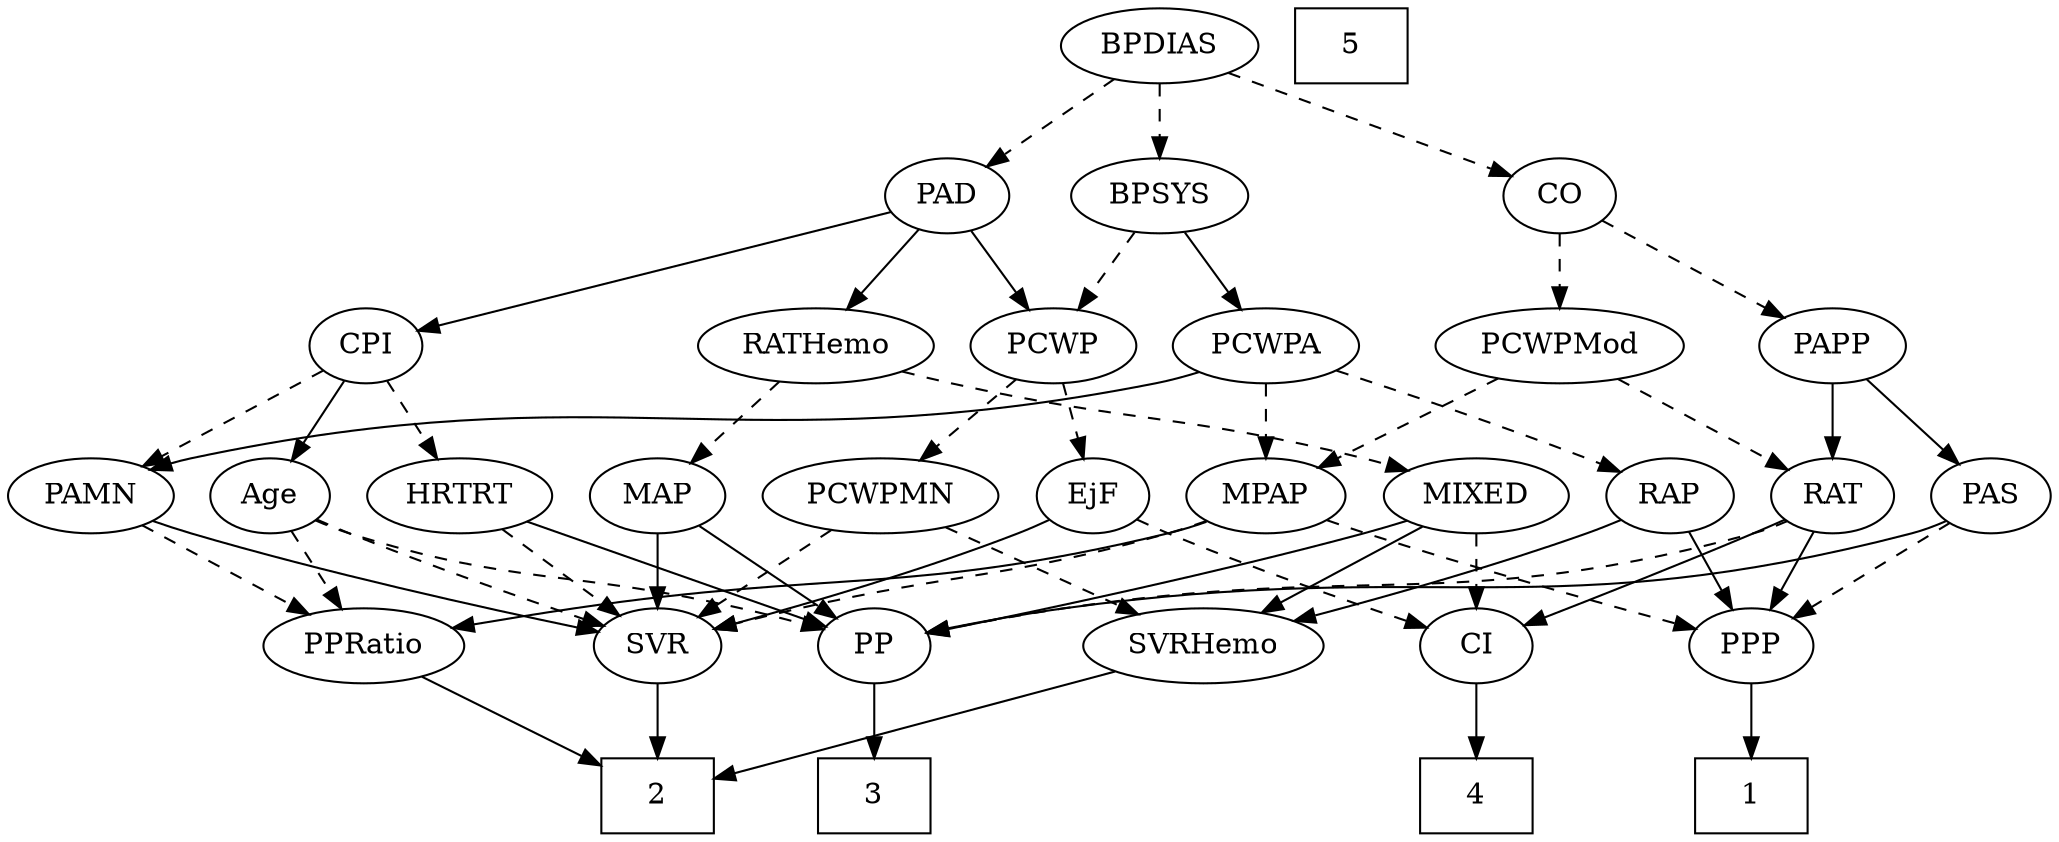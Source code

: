 strict digraph {
	graph [bb="0,0,915.4,396"];
	node [label="\N"];
	1	[height=0.5,
		pos="779.4,18",
		shape=box,
		width=0.75];
	2	[height=0.5,
		pos="290.4,18",
		shape=box,
		width=0.75];
	3	[height=0.5,
		pos="389.4,18",
		shape=box,
		width=0.75];
	4	[height=0.5,
		pos="657.4,18",
		shape=box,
		width=0.75];
	5	[height=0.5,
		pos="602.4,378",
		shape=box,
		width=0.75];
	Age	[height=0.5,
		pos="117.4,162",
		width=0.75];
	SVR	[height=0.5,
		pos="290.4,90",
		width=0.77632];
	Age -> SVR	[pos="e,266.43,99.677 138.6,150.68 143.43,148.41 148.57,146.07 153.4,144 188.26,129.05 228.85,113.58 256.76,103.24",
		style=dashed];
	PP	[height=0.5,
		pos="389.4,90",
		width=0.75];
	Age -> PP	[pos="e,365.05,98.061 137.99,150.25 142.94,147.96 148.28,145.71 153.4,144 228.29,118.96 250.61,126.45 327.4,108 336.46,105.82 346.22,103.25 \
355.24,100.78",
		style=dashed];
	PPRatio	[height=0.5,
		pos="161.4,90",
		width=1.1013];
	Age -> PPRatio	[pos="e,150.84,107.8 127.38,145.12 132.68,136.68 139.33,126.1 145.34,116.55",
		style=dashed];
	EjF	[height=0.5,
		pos="484.4,162",
		width=0.75];
	EjF -> SVR	[pos="e,315.35,98.376 463.26,150.51 458.42,148.25 453.27,145.96 448.4,144 406.74,127.24 357.52,111.32 325.22,101.39",
		style=solid];
	CI	[height=0.5,
		pos="657.4,90",
		width=0.75];
	EjF -> CI	[pos="e,633.92,99.496 505.6,150.68 510.43,148.41 515.57,146.07 520.4,144 555.47,128.96 596.34,113.4 624.26,103.06",
		style=dashed];
	RAP	[height=0.5,
		pos="743.4,162",
		width=0.77632];
	SVRHemo	[height=0.5,
		pos="536.4,90",
		width=1.3902];
	RAP -> SVRHemo	[pos="e,575.03,101.51 721.68,150.46 716.71,148.21 711.41,145.93 706.4,144 666.07,128.52 619.13,114.16 584.8,104.29",
		style=solid];
	PPP	[height=0.5,
		pos="779.4,90",
		width=0.75];
	RAP -> PPP	[pos="e,771.09,107.15 751.75,144.76 756.11,136.28 761.54,125.71 766.44,116.2",
		style=solid];
	MIXED	[height=0.5,
		pos="657.4,162",
		width=1.1193];
	MIXED -> SVRHemo	[pos="e,561.62,105.59 633.78,147.34 615.77,136.92 590.7,122.42 570.51,110.74",
		style=solid];
	MIXED -> PP	[pos="e,414.9,96.334 627.22,150.02 621.03,147.91 614.53,145.8 608.4,144 544.29,125.17 468.23,107.87 424.72,98.446",
		style=solid];
	MIXED -> CI	[pos="e,657.4,108.1 657.4,143.7 657.4,135.98 657.4,126.71 657.4,118.11",
		style=dashed];
	MPAP	[height=0.5,
		pos="564.4,162",
		width=0.97491];
	MPAP -> SVR	[pos="e,315.46,98.079 538.1,150.07 532.33,147.89 526.2,145.74 520.4,144 447.65,122.25 427.18,125.9 353.4,108 344.28,105.79 334.46,103.23 \
325.36,100.78",
		style=dashed];
	MPAP -> PPP	[pos="e,755.16,97.947 591.28,150.28 596.91,148.13 602.83,145.94 608.4,144 655.56,127.6 710.86,110.91 745.52,100.76",
		style=dashed];
	MPAP -> PPRatio	[pos="e,197.15,98.026 538.2,149.73 532.42,147.56 526.27,145.51 520.4,144 404.42,114.22 371.64,126.88 253.4,108 238.28,105.59 221.82,102.64 \
207.06,99.892",
		style=solid];
	BPSYS	[height=0.5,
		pos="515.4,306",
		width=1.0471];
	PCWPA	[height=0.5,
		pos="564.4,234",
		width=1.1555];
	BPSYS -> PCWPA	[pos="e,552.75,251.63 526.76,288.76 532.74,280.23 540.19,269.58 546.88,260.02",
		style=solid];
	PCWP	[height=0.5,
		pos="469.4,234",
		width=0.97491];
	BPSYS -> PCWP	[pos="e,480.22,251.47 504.5,288.41 498.94,279.95 492.06,269.49 485.88,260.08",
		style=dashed];
	PAD	[height=0.5,
		pos="422.4,306",
		width=0.79437];
	RATHemo	[height=0.5,
		pos="367.4,234",
		width=1.3721];
	PAD -> RATHemo	[pos="e,380.34,251.47 410.19,289.46 403.27,280.65 394.45,269.43 386.62,259.46",
		style=solid];
	CPI	[height=0.5,
		pos="160.4,234",
		width=0.75];
	PAD -> CPI	[pos="e,185.22,241.63 396.32,298.03 348.87,285.36 248.44,258.52 195.21,244.3",
		style=solid];
	PAD -> PCWP	[pos="e,458.45,251.31 433.06,289.12 438.87,280.47 446.18,269.58 452.72,259.83",
		style=solid];
	CO	[height=0.5,
		pos="695.4,306",
		width=0.75];
	PCWPMod	[height=0.5,
		pos="695.4,234",
		width=1.4443];
	CO -> PCWPMod	[pos="e,695.4,252.1 695.4,287.7 695.4,279.98 695.4,270.71 695.4,262.11",
		style=dashed];
	PAPP	[height=0.5,
		pos="816.4,234",
		width=0.88464];
	CO -> PAPP	[pos="e,794.65,247.58 715.11,293.6 734.29,282.5 763.73,265.47 785.93,252.63",
		style=dashed];
	PAS	[height=0.5,
		pos="888.4,162",
		width=0.75];
	PAS -> PP	[pos="e,414.7,96.552 867.93,149.85 862.97,147.57 857.59,145.43 852.4,144 690.96,99.592 643.11,131.91 477.4,108 459.96,105.48 440.74,101.87 \
424.72,98.62",
		style=solid];
	PAS -> PPP	[pos="e,798.17,103.05 869.41,148.81 852.06,137.67 826.21,121.06 806.65,108.5",
		style=dashed];
	PAMN	[height=0.5,
		pos="36.397,162",
		width=1.011];
	PAMN -> SVR	[pos="e,264.39,96.601 63.831,150.07 69.592,147.94 75.661,145.8 81.397,144 141.31,125.15 212.46,108.24 254.39,98.829",
		style=solid];
	PAMN -> PPRatio	[pos="e,137.45,104.41 59.615,148 79.014,137.13 106.9,121.52 128.58,109.38",
		style=dashed];
	RATHemo -> MIXED	[pos="e,627.54,174.1 403.77,221.79 410.91,219.75 418.36,217.72 425.4,216 505.92,196.32 528.38,201.64 608.4,180 611.53,179.15 614.74,178.21 \
617.96,177.21",
		style=dashed];
	MAP	[height=0.5,
		pos="290.4,162",
		width=0.84854];
	RATHemo -> MAP	[pos="e,306.49,177.63 349.92,217.12 339.33,207.48 325.66,195.06 314.09,184.54",
		style=dashed];
	CPI -> Age	[pos="e,127.12,178.82 150.64,217.12 145.25,208.34 138.44,197.26 132.4,187.42",
		style=solid];
	CPI -> PAMN	[pos="e,59.65,176.13 140.47,221.75 121.1,210.82 91.344,194.02 68.604,181.18",
		style=dashed];
	HRTRT	[height=0.5,
		pos="202.4,162",
		width=1.1013];
	CPI -> HRTRT	[pos="e,192.32,179.8 169.93,217.12 174.99,208.68 181.33,198.1 187.07,188.55",
		style=dashed];
	RAT	[height=0.5,
		pos="816.4,162",
		width=0.75827];
	RAT -> PP	[pos="e,414.73,96.399 795.9,149.93 790.94,147.65 785.58,145.49 780.4,144 650.05,106.56 611.39,128.88 477.4,108 459.99,105.29 440.77,101.65 \
424.75,98.436",
		style=dashed];
	RAT -> PPP	[pos="e,787.93,107.15 807.82,144.76 803.33,136.28 797.75,125.71 792.72,116.2",
		style=solid];
	RAT -> CI	[pos="e,679.72,100.35 794.75,150.63 790.03,148.41 785.06,146.1 780.4,144 749.53,130.07 713.96,114.83 689.04,104.28",
		style=solid];
	SVR -> 2	[pos="e,290.4,36.104 290.4,71.697 290.4,63.983 290.4,54.712 290.4,46.112",
		style=solid];
	PCWPMod -> MPAP	[pos="e,587.99,175.61 668.25,218.5 647.53,207.42 618.9,192.13 596.95,180.39",
		style=dashed];
	PCWPMod -> RAT	[pos="e,796.37,174.59 721.06,218.15 740.55,206.88 767.36,191.37 787.59,179.67",
		style=dashed];
	PCWPA -> RAP	[pos="e,721.6,173.34 595.68,222.07 624.62,211.78 668.73,195.66 706.4,180 708.26,179.23 710.16,178.41 712.08,177.58",
		style=dashed];
	PCWPA -> MPAP	[pos="e,564.4,180.1 564.4,215.7 564.4,207.98 564.4,198.71 564.4,190.11",
		style=dashed];
	PCWPA -> PAMN	[pos="e,63.15,174.49 533.98,221.55 527.28,219.39 520.16,217.39 513.4,216 324.67,177.26 269.33,222.45 81.397,180 78.571,179.36 75.685,178.58 \
72.807,177.72",
		style=solid];
	PCWPMN	[height=0.5,
		pos="389.4,162",
		width=1.3902];
	PCWPMN -> SVR	[pos="e,308.66,103.91 367.43,145.46 352.53,134.93 332.75,120.94 316.96,109.78",
		style=dashed];
	PCWPMN -> SVRHemo	[pos="e,507.41,104.8 418.44,147.17 441.29,136.29 473.33,121.03 498.25,109.17",
		style=dashed];
	SVRHemo -> 2	[pos="e,317.68,26.762 498.5,78.216 452.01,64.988 373.72,42.709 327.57,29.577",
		style=solid];
	BPDIAS	[height=0.5,
		pos="515.4,378",
		width=1.1735];
	BPDIAS -> BPSYS	[pos="e,515.4,324.1 515.4,359.7 515.4,351.98 515.4,342.71 515.4,334.11",
		style=dashed];
	BPDIAS -> PAD	[pos="e,440.03,320.27 495.22,361.81 481.46,351.46 463.13,337.66 448.3,326.49",
		style=dashed];
	BPDIAS -> CO	[pos="e,672.6,315.86 545.52,365.28 577.99,352.66 629.49,332.63 662.87,319.65",
		style=dashed];
	MAP -> SVR	[pos="e,290.4,108.1 290.4,143.7 290.4,135.98 290.4,126.71 290.4,118.11",
		style=solid];
	MAP -> PP	[pos="e,371.37,103.75 309.48,147.5 324.7,136.74 346.18,121.56 363.03,109.64",
		style=solid];
	PP -> 3	[pos="e,389.4,36.104 389.4,71.697 389.4,63.983 389.4,54.712 389.4,46.112",
		style=solid];
	PPP -> 1	[pos="e,779.4,36.104 779.4,71.697 779.4,63.983 779.4,54.712 779.4,46.112",
		style=solid];
	PPRatio -> 2	[pos="e,263.24,33.734 185.96,75.669 205.28,65.187 232.48,50.429 254.27,38.602",
		style=solid];
	PCWP -> EjF	[pos="e,480.69,180.28 473.03,216.05 474.7,208.26 476.72,198.82 478.59,190.08",
		style=dashed];
	PCWP -> PCWPMN	[pos="e,407.45,178.8 452.43,218.15 441.6,208.67 427.34,196.2 415.12,185.51",
		style=dashed];
	CI -> 4	[pos="e,657.4,36.104 657.4,71.697 657.4,63.983 657.4,54.712 657.4,46.112",
		style=solid];
	PAPP -> PAS	[pos="e,873.64,177.35 831.67,218.15 841.73,208.37 855.07,195.4 866.28,184.5",
		style=solid];
	PAPP -> RAT	[pos="e,816.4,180.1 816.4,215.7 816.4,207.98 816.4,198.71 816.4,190.11",
		style=solid];
	HRTRT -> SVR	[pos="e,273.42,104.5 221.49,145.81 234.3,135.62 251.31,122.09 265.22,111.02",
		style=dashed];
	HRTRT -> PP	[pos="e,366.39,99.612 232.03,149.91 265.96,137.21 321.39,116.46 356.59,103.28",
		style=solid];
}
